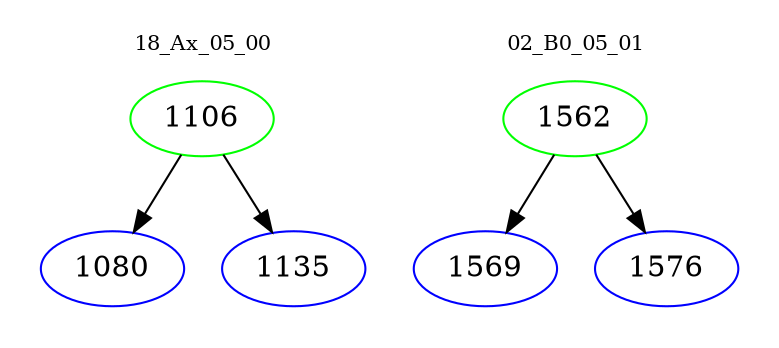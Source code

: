 digraph{
subgraph cluster_0 {
color = white
label = "18_Ax_05_00";
fontsize=10;
T0_1106 [label="1106", color="green"]
T0_1106 -> T0_1080 [color="black"]
T0_1080 [label="1080", color="blue"]
T0_1106 -> T0_1135 [color="black"]
T0_1135 [label="1135", color="blue"]
}
subgraph cluster_1 {
color = white
label = "02_B0_05_01";
fontsize=10;
T1_1562 [label="1562", color="green"]
T1_1562 -> T1_1569 [color="black"]
T1_1569 [label="1569", color="blue"]
T1_1562 -> T1_1576 [color="black"]
T1_1576 [label="1576", color="blue"]
}
}
